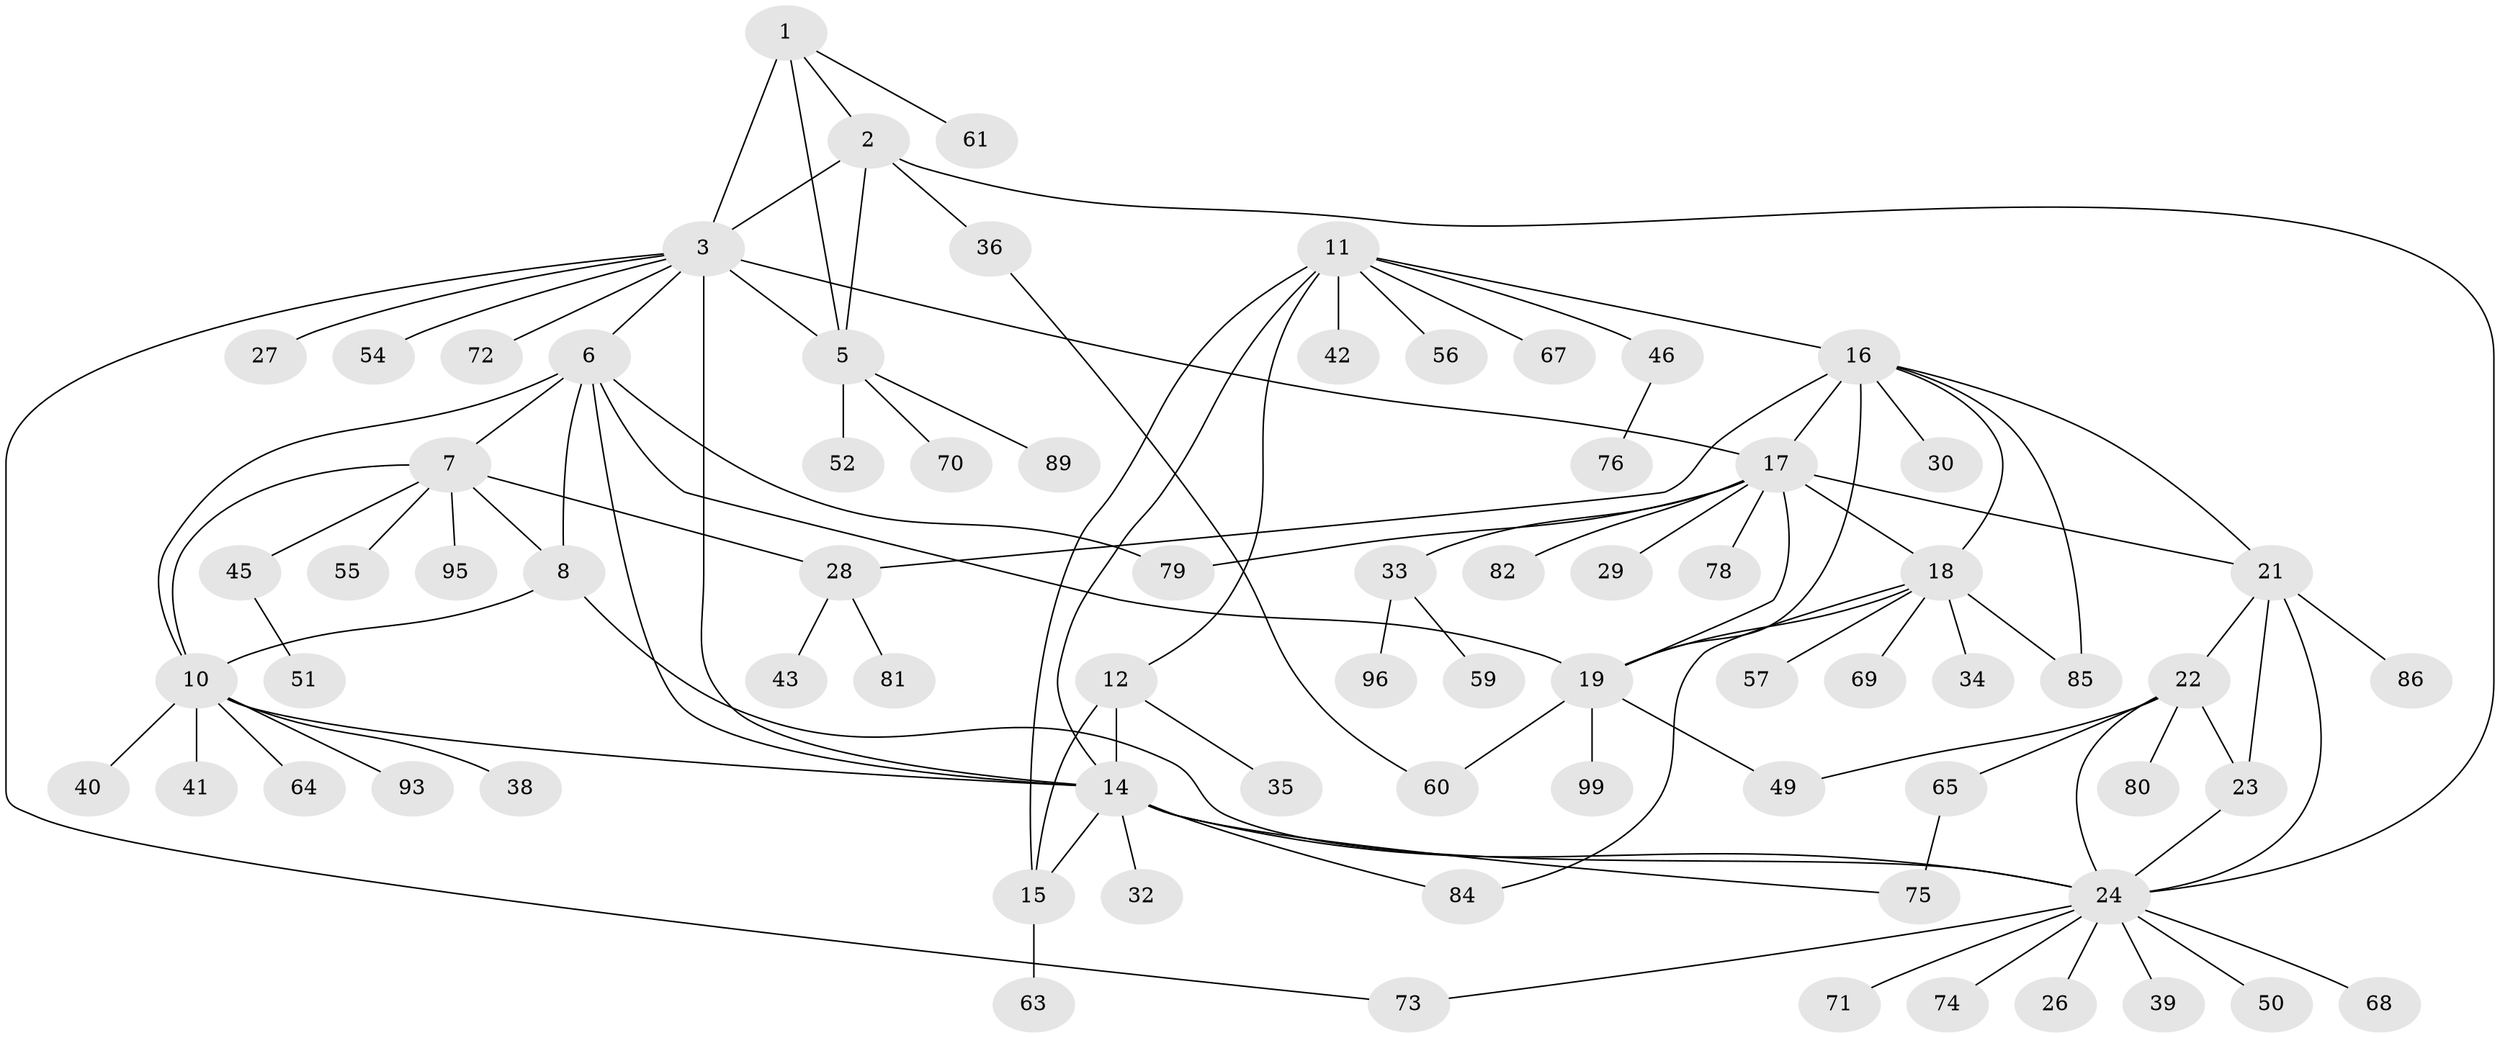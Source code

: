 // Generated by graph-tools (version 1.1) at 2025/24/03/03/25 07:24:16]
// undirected, 75 vertices, 105 edges
graph export_dot {
graph [start="1"]
  node [color=gray90,style=filled];
  1 [super="+44"];
  2 [super="+83"];
  3 [super="+4"];
  5 [super="+47"];
  6 [super="+9"];
  7 [super="+66"];
  8;
  10 [super="+62"];
  11 [super="+88"];
  12 [super="+13"];
  14 [super="+91"];
  15 [super="+97"];
  16 [super="+31"];
  17 [super="+20"];
  18 [super="+37"];
  19 [super="+77"];
  21 [super="+94"];
  22;
  23 [super="+90"];
  24 [super="+25"];
  26;
  27;
  28 [super="+98"];
  29;
  30;
  32;
  33 [super="+58"];
  34;
  35 [super="+48"];
  36;
  38;
  39;
  40;
  41 [super="+100"];
  42;
  43;
  45;
  46;
  49;
  50;
  51 [super="+53"];
  52;
  54;
  55;
  56 [super="+87"];
  57;
  59;
  60;
  61;
  63;
  64;
  65;
  67;
  68;
  69;
  70;
  71;
  72;
  73;
  74;
  75;
  76;
  78;
  79;
  80;
  81;
  82;
  84;
  85 [super="+92"];
  86;
  89;
  93;
  95;
  96;
  99;
  1 -- 2;
  1 -- 3 [weight=2];
  1 -- 5;
  1 -- 61;
  2 -- 3 [weight=2];
  2 -- 5;
  2 -- 24;
  2 -- 36;
  3 -- 5 [weight=2];
  3 -- 27;
  3 -- 73;
  3 -- 72;
  3 -- 14;
  3 -- 17;
  3 -- 54;
  3 -- 6;
  5 -- 52;
  5 -- 70;
  5 -- 89;
  6 -- 7 [weight=2];
  6 -- 8 [weight=2];
  6 -- 10 [weight=2];
  6 -- 14;
  6 -- 79;
  6 -- 19;
  7 -- 8;
  7 -- 10;
  7 -- 28;
  7 -- 45;
  7 -- 55;
  7 -- 95;
  8 -- 10;
  8 -- 24;
  10 -- 38;
  10 -- 40;
  10 -- 41;
  10 -- 64;
  10 -- 93;
  10 -- 14;
  11 -- 12 [weight=2];
  11 -- 14;
  11 -- 15;
  11 -- 16;
  11 -- 42;
  11 -- 46;
  11 -- 56;
  11 -- 67;
  12 -- 14 [weight=2];
  12 -- 15 [weight=2];
  12 -- 35;
  14 -- 15;
  14 -- 24;
  14 -- 32;
  14 -- 75;
  14 -- 84;
  15 -- 63;
  16 -- 17 [weight=2];
  16 -- 18;
  16 -- 19;
  16 -- 30;
  16 -- 28;
  16 -- 85;
  16 -- 21;
  17 -- 18 [weight=2];
  17 -- 19 [weight=2];
  17 -- 29;
  17 -- 79;
  17 -- 33;
  17 -- 78;
  17 -- 82;
  17 -- 21;
  18 -- 19;
  18 -- 34;
  18 -- 57;
  18 -- 69;
  18 -- 84;
  18 -- 85;
  19 -- 49;
  19 -- 60;
  19 -- 99;
  21 -- 22;
  21 -- 23;
  21 -- 24 [weight=2];
  21 -- 86;
  22 -- 23;
  22 -- 24 [weight=2];
  22 -- 49;
  22 -- 65;
  22 -- 80;
  23 -- 24 [weight=2];
  24 -- 68;
  24 -- 71;
  24 -- 39;
  24 -- 73;
  24 -- 74;
  24 -- 50;
  24 -- 26;
  28 -- 43;
  28 -- 81;
  33 -- 96;
  33 -- 59;
  36 -- 60;
  45 -- 51;
  46 -- 76;
  65 -- 75;
}

